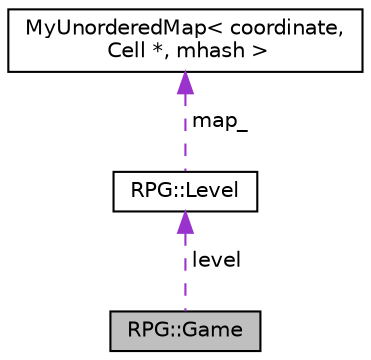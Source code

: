 digraph "RPG::Game"
{
 // LATEX_PDF_SIZE
  edge [fontname="Helvetica",fontsize="10",labelfontname="Helvetica",labelfontsize="10"];
  node [fontname="Helvetica",fontsize="10",shape=record];
  Node1 [label="RPG::Game",height=0.2,width=0.4,color="black", fillcolor="grey75", style="filled", fontcolor="black",tooltip=" "];
  Node2 -> Node1 [dir="back",color="darkorchid3",fontsize="10",style="dashed",label=" level" ,fontname="Helvetica"];
  Node2 [label="RPG::Level",height=0.2,width=0.4,color="black", fillcolor="white", style="filled",URL="$classRPG_1_1Level.html",tooltip="Level - has map, operatives and enemies and manage to they."];
  Node3 -> Node2 [dir="back",color="darkorchid3",fontsize="10",style="dashed",label=" map_" ,fontname="Helvetica"];
  Node3 [label="MyUnorderedMap\< coordinate,\l Cell *, mhash \>",height=0.2,width=0.4,color="black", fillcolor="white", style="filled",URL="$classMyUnorderedMap.html",tooltip=" "];
}
